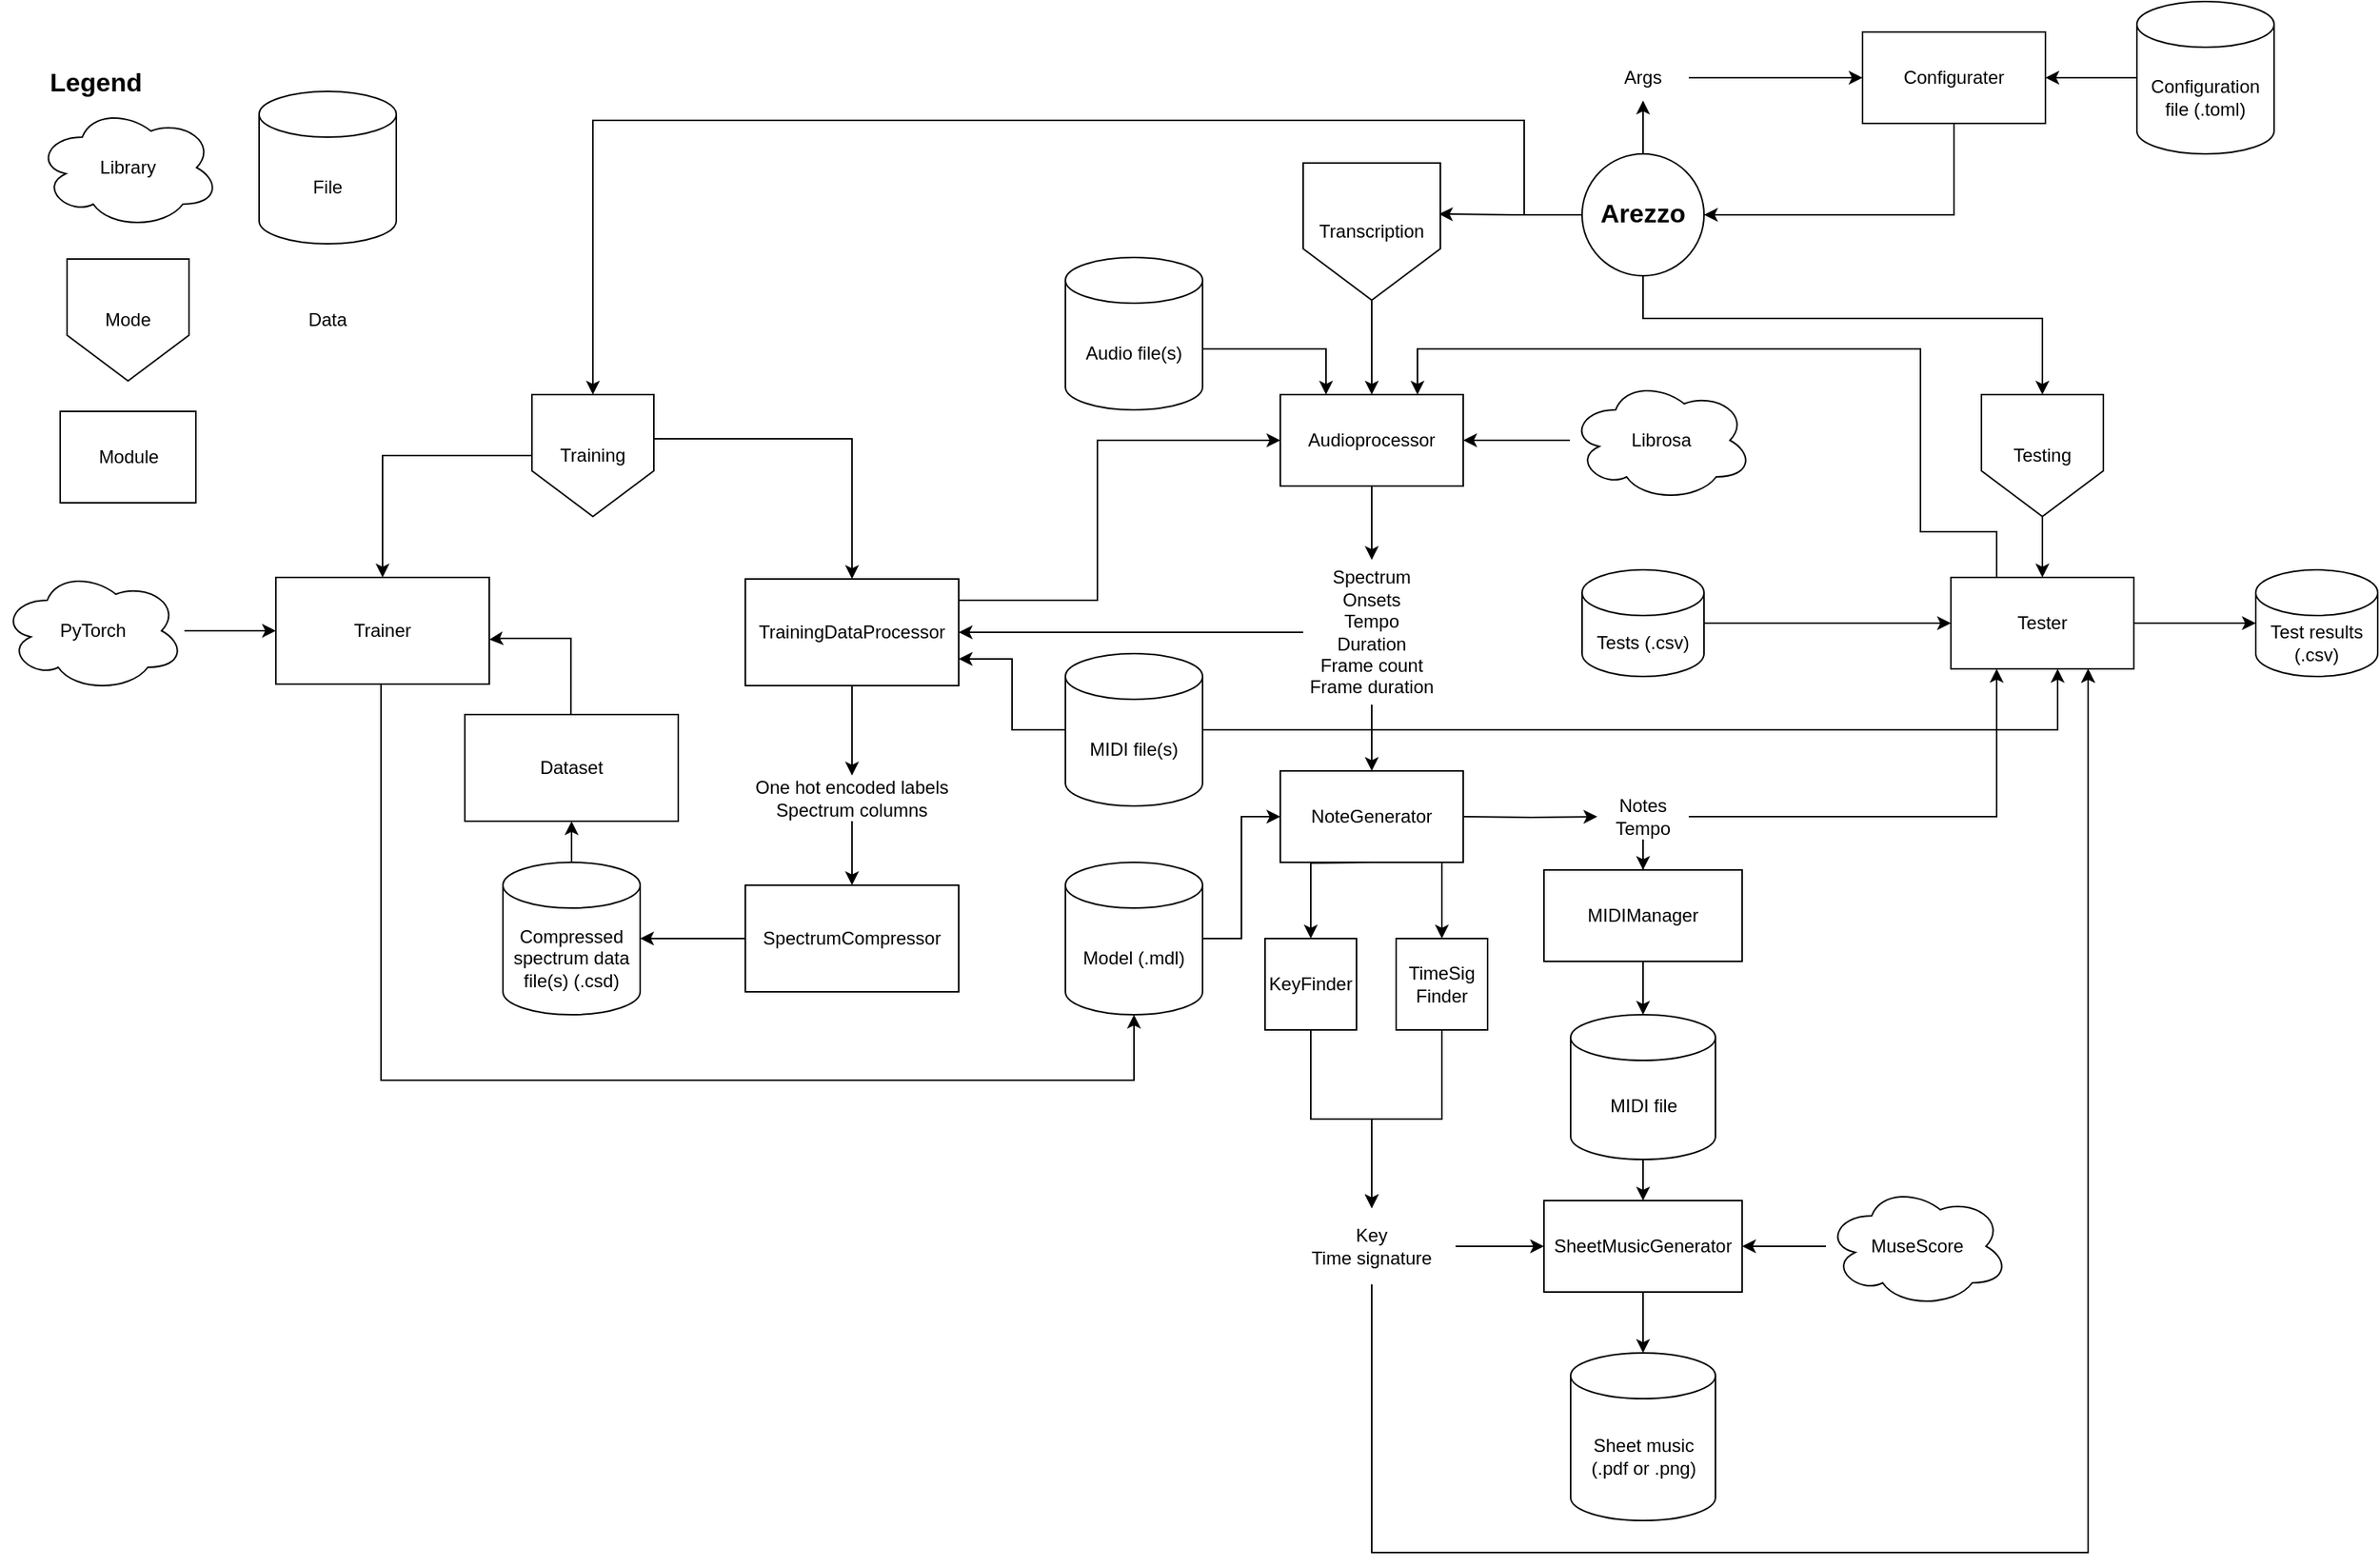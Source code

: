 <mxfile version="22.0.2" type="device">
  <diagram name="Page-1" id="2YBvvXClWsGukQMizWep">
    <mxGraphModel dx="1630" dy="1604" grid="1" gridSize="10" guides="1" tooltips="1" connect="1" arrows="1" fold="1" page="1" pageScale="1" pageWidth="850" pageHeight="1100" math="0" shadow="0">
      <root>
        <mxCell id="0" />
        <mxCell id="1" parent="0" />
        <mxCell id="1e91aIiLgdulqI0LddCd-154" style="edgeStyle=orthogonalEdgeStyle;rounded=0;orthogonalLoop=1;jettySize=auto;html=1;" parent="1" source="8j5bAUQHdlB80DdxA1oL-2" target="1e91aIiLgdulqI0LddCd-18" edge="1">
          <mxGeometry relative="1" as="geometry" />
        </mxCell>
        <mxCell id="8j5bAUQHdlB80DdxA1oL-2" value="Audioprocessor" style="rounded=0;whiteSpace=wrap;html=1;labelBackgroundColor=none;" parent="1" vertex="1">
          <mxGeometry x="330" y="180" width="120" height="60" as="geometry" />
        </mxCell>
        <mxCell id="1e91aIiLgdulqI0LddCd-110" style="edgeStyle=orthogonalEdgeStyle;rounded=0;orthogonalLoop=1;jettySize=auto;html=1;entryX=0.25;entryY=0;entryDx=0;entryDy=0;" parent="1" source="1e91aIiLgdulqI0LddCd-3" target="8j5bAUQHdlB80DdxA1oL-2" edge="1">
          <mxGeometry relative="1" as="geometry">
            <Array as="points">
              <mxPoint x="360" y="150" />
            </Array>
          </mxGeometry>
        </mxCell>
        <mxCell id="1e91aIiLgdulqI0LddCd-3" value="Audio file(s)" style="shape=cylinder3;whiteSpace=wrap;html=1;boundedLbl=1;backgroundOutline=1;size=15;" parent="1" vertex="1">
          <mxGeometry x="189" y="90" width="90" height="100" as="geometry" />
        </mxCell>
        <mxCell id="1e91aIiLgdulqI0LddCd-156" style="edgeStyle=orthogonalEdgeStyle;rounded=0;orthogonalLoop=1;jettySize=auto;html=1;entryX=0.5;entryY=0;entryDx=0;entryDy=0;" parent="1" source="1e91aIiLgdulqI0LddCd-18" target="1e91aIiLgdulqI0LddCd-19" edge="1">
          <mxGeometry relative="1" as="geometry" />
        </mxCell>
        <mxCell id="1e91aIiLgdulqI0LddCd-163" style="edgeStyle=orthogonalEdgeStyle;rounded=0;orthogonalLoop=1;jettySize=auto;html=1;entryX=1;entryY=0.5;entryDx=0;entryDy=0;" parent="1" source="1e91aIiLgdulqI0LddCd-18" target="1e91aIiLgdulqI0LddCd-33" edge="1">
          <mxGeometry relative="1" as="geometry" />
        </mxCell>
        <mxCell id="1e91aIiLgdulqI0LddCd-18" value="Spectrum&lt;br&gt;Onsets&lt;br&gt;Tempo&lt;br&gt;Duration&lt;br&gt;Frame count&lt;br&gt;Frame duration" style="text;html=1;strokeColor=none;fillColor=none;align=center;verticalAlign=middle;whiteSpace=wrap;rounded=0;fontStyle=0" parent="1" vertex="1">
          <mxGeometry x="345" y="288.5" width="90" height="95" as="geometry" />
        </mxCell>
        <mxCell id="1e91aIiLgdulqI0LddCd-111" style="edgeStyle=orthogonalEdgeStyle;rounded=0;orthogonalLoop=1;jettySize=auto;html=1;" parent="1" target="1e91aIiLgdulqI0LddCd-112" edge="1">
          <mxGeometry relative="1" as="geometry">
            <mxPoint x="500" y="457.0" as="targetPoint" />
            <mxPoint x="450" y="457" as="sourcePoint" />
          </mxGeometry>
        </mxCell>
        <mxCell id="1e91aIiLgdulqI0LddCd-122" style="edgeStyle=orthogonalEdgeStyle;rounded=0;orthogonalLoop=1;jettySize=auto;html=1;entryX=0.5;entryY=0;entryDx=0;entryDy=0;" parent="1" target="1e91aIiLgdulqI0LddCd-121" edge="1">
          <mxGeometry relative="1" as="geometry">
            <mxPoint x="390" y="487" as="sourcePoint" />
          </mxGeometry>
        </mxCell>
        <mxCell id="N6YMwE67by8admqazP7W-5" style="edgeStyle=orthogonalEdgeStyle;rounded=0;orthogonalLoop=1;jettySize=auto;html=1;entryX=0.5;entryY=0;entryDx=0;entryDy=0;" edge="1" parent="1" source="1e91aIiLgdulqI0LddCd-19" target="N6YMwE67by8admqazP7W-1">
          <mxGeometry relative="1" as="geometry">
            <Array as="points">
              <mxPoint x="436" y="500" />
              <mxPoint x="436" y="500" />
            </Array>
          </mxGeometry>
        </mxCell>
        <mxCell id="1e91aIiLgdulqI0LddCd-19" value="NoteGenerator" style="rounded=0;whiteSpace=wrap;html=1;labelBackgroundColor=none;" parent="1" vertex="1">
          <mxGeometry x="330" y="427" width="120" height="60" as="geometry" />
        </mxCell>
        <mxCell id="1e91aIiLgdulqI0LddCd-28" style="edgeStyle=orthogonalEdgeStyle;rounded=0;orthogonalLoop=1;jettySize=auto;html=1;entryX=0.5;entryY=0;entryDx=0;entryDy=0;" parent="1" source="1e91aIiLgdulqI0LddCd-27" target="8j5bAUQHdlB80DdxA1oL-2" edge="1">
          <mxGeometry relative="1" as="geometry" />
        </mxCell>
        <mxCell id="1e91aIiLgdulqI0LddCd-27" value="&lt;span style=&quot;font-weight: normal;&quot;&gt;Transcription&lt;/span&gt;" style="shape=offPageConnector;whiteSpace=wrap;html=1;fontStyle=1" parent="1" vertex="1">
          <mxGeometry x="345" y="28" width="90" height="90" as="geometry" />
        </mxCell>
        <mxCell id="1e91aIiLgdulqI0LddCd-35" style="edgeStyle=orthogonalEdgeStyle;rounded=0;orthogonalLoop=1;jettySize=auto;html=1;entryX=0.5;entryY=0;entryDx=0;entryDy=0;exitX=0.974;exitY=0.362;exitDx=0;exitDy=0;exitPerimeter=0;" parent="1" source="1e91aIiLgdulqI0LddCd-37" target="1e91aIiLgdulqI0LddCd-33" edge="1">
          <mxGeometry relative="1" as="geometry">
            <mxPoint x="69" y="227.478" as="sourcePoint" />
          </mxGeometry>
        </mxCell>
        <mxCell id="1e91aIiLgdulqI0LddCd-46" style="edgeStyle=orthogonalEdgeStyle;rounded=0;orthogonalLoop=1;jettySize=auto;html=1;entryX=0.5;entryY=0;entryDx=0;entryDy=0;" parent="1" source="1e91aIiLgdulqI0LddCd-33" target="1e91aIiLgdulqI0LddCd-45" edge="1">
          <mxGeometry relative="1" as="geometry" />
        </mxCell>
        <mxCell id="1e91aIiLgdulqI0LddCd-161" style="edgeStyle=orthogonalEdgeStyle;rounded=0;orthogonalLoop=1;jettySize=auto;html=1;entryX=0;entryY=0.5;entryDx=0;entryDy=0;" parent="1" target="8j5bAUQHdlB80DdxA1oL-2" edge="1">
          <mxGeometry relative="1" as="geometry">
            <mxPoint x="330" y="190" as="targetPoint" />
            <mxPoint x="10" y="315" as="sourcePoint" />
            <Array as="points">
              <mxPoint x="210" y="315" />
              <mxPoint x="210" y="210" />
            </Array>
          </mxGeometry>
        </mxCell>
        <mxCell id="1e91aIiLgdulqI0LddCd-33" value="TrainingDataProcessor" style="rounded=0;whiteSpace=wrap;html=1;" parent="1" vertex="1">
          <mxGeometry x="-21" y="301" width="140" height="70" as="geometry" />
        </mxCell>
        <mxCell id="1e91aIiLgdulqI0LddCd-70" style="edgeStyle=orthogonalEdgeStyle;rounded=0;orthogonalLoop=1;jettySize=auto;html=1;" parent="1" source="1e91aIiLgdulqI0LddCd-37" target="1e91aIiLgdulqI0LddCd-63" edge="1">
          <mxGeometry relative="1" as="geometry" />
        </mxCell>
        <mxCell id="1e91aIiLgdulqI0LddCd-37" value="Training" style="shape=offPageConnector;whiteSpace=wrap;html=1;" parent="1" vertex="1">
          <mxGeometry x="-161" y="180" width="80" height="80" as="geometry" />
        </mxCell>
        <mxCell id="1e91aIiLgdulqI0LddCd-43" style="edgeStyle=orthogonalEdgeStyle;rounded=0;orthogonalLoop=1;jettySize=auto;html=1;entryX=1;entryY=0.75;entryDx=0;entryDy=0;" parent="1" source="1e91aIiLgdulqI0LddCd-41" target="1e91aIiLgdulqI0LddCd-33" edge="1">
          <mxGeometry relative="1" as="geometry" />
        </mxCell>
        <mxCell id="N6YMwE67by8admqazP7W-13" style="edgeStyle=orthogonalEdgeStyle;rounded=0;orthogonalLoop=1;jettySize=auto;html=1;" edge="1" parent="1" source="1e91aIiLgdulqI0LddCd-41" target="1e91aIiLgdulqI0LddCd-105">
          <mxGeometry relative="1" as="geometry">
            <mxPoint x="840" y="370" as="targetPoint" />
            <Array as="points">
              <mxPoint x="840" y="400" />
            </Array>
          </mxGeometry>
        </mxCell>
        <mxCell id="1e91aIiLgdulqI0LddCd-41" value="MIDI file(s)" style="shape=cylinder3;whiteSpace=wrap;html=1;boundedLbl=1;backgroundOutline=1;size=15;" parent="1" vertex="1">
          <mxGeometry x="189" y="350" width="90" height="100" as="geometry" />
        </mxCell>
        <mxCell id="1e91aIiLgdulqI0LddCd-53" style="edgeStyle=orthogonalEdgeStyle;rounded=0;orthogonalLoop=1;jettySize=auto;html=1;entryX=0.5;entryY=0;entryDx=0;entryDy=0;" parent="1" source="1e91aIiLgdulqI0LddCd-45" target="1e91aIiLgdulqI0LddCd-49" edge="1">
          <mxGeometry relative="1" as="geometry" />
        </mxCell>
        <mxCell id="1e91aIiLgdulqI0LddCd-45" value="One hot encoded labels&lt;br&gt;Spectrum columns" style="text;strokeColor=none;fillColor=none;align=center;verticalAlign=middle;whiteSpace=wrap;rounded=0;html=1;" parent="1" vertex="1">
          <mxGeometry x="-16" y="430" width="130" height="30" as="geometry" />
        </mxCell>
        <mxCell id="1e91aIiLgdulqI0LddCd-49" value="SpectrumCompressor" style="rounded=0;whiteSpace=wrap;html=1;" parent="1" vertex="1">
          <mxGeometry x="-21" y="502" width="140" height="70" as="geometry" />
        </mxCell>
        <mxCell id="V__wKMQ4zCi76g_Hj0_8-3" style="edgeStyle=orthogonalEdgeStyle;rounded=0;orthogonalLoop=1;jettySize=auto;html=1;entryX=0.5;entryY=1;entryDx=0;entryDy=0;" parent="1" source="1e91aIiLgdulqI0LddCd-58" target="V__wKMQ4zCi76g_Hj0_8-1" edge="1">
          <mxGeometry relative="1" as="geometry" />
        </mxCell>
        <mxCell id="1e91aIiLgdulqI0LddCd-58" value="Compressed spectrum data file(s) (.csd)" style="shape=cylinder3;whiteSpace=wrap;html=1;boundedLbl=1;backgroundOutline=1;size=15;" parent="1" vertex="1">
          <mxGeometry x="-180" y="487" width="90" height="100" as="geometry" />
        </mxCell>
        <mxCell id="1e91aIiLgdulqI0LddCd-93" style="edgeStyle=orthogonalEdgeStyle;rounded=0;orthogonalLoop=1;jettySize=auto;html=1;entryX=0.5;entryY=1;entryDx=0;entryDy=0;entryPerimeter=0;" parent="1" target="1e91aIiLgdulqI0LddCd-91" edge="1">
          <mxGeometry relative="1" as="geometry">
            <mxPoint x="255" y="585" as="targetPoint" />
            <mxPoint x="-250.0" y="370" as="sourcePoint" />
            <Array as="points">
              <mxPoint x="-260" y="370" />
              <mxPoint x="-260" y="630" />
              <mxPoint x="234" y="630" />
            </Array>
          </mxGeometry>
        </mxCell>
        <mxCell id="1e91aIiLgdulqI0LddCd-63" value="Trainer" style="rounded=0;whiteSpace=wrap;html=1;" parent="1" vertex="1">
          <mxGeometry x="-329" y="300" width="140" height="70" as="geometry" />
        </mxCell>
        <mxCell id="1e91aIiLgdulqI0LddCd-160" style="edgeStyle=orthogonalEdgeStyle;rounded=0;orthogonalLoop=1;jettySize=auto;html=1;entryX=0;entryY=0.5;entryDx=0;entryDy=0;" parent="1" source="1e91aIiLgdulqI0LddCd-91" target="1e91aIiLgdulqI0LddCd-19" edge="1">
          <mxGeometry relative="1" as="geometry" />
        </mxCell>
        <mxCell id="1e91aIiLgdulqI0LddCd-91" value="Model (.mdl)" style="shape=cylinder3;whiteSpace=wrap;html=1;boundedLbl=1;backgroundOutline=1;size=15;" parent="1" vertex="1">
          <mxGeometry x="189" y="487" width="90" height="100" as="geometry" />
        </mxCell>
        <mxCell id="1e91aIiLgdulqI0LddCd-102" style="edgeStyle=orthogonalEdgeStyle;rounded=0;orthogonalLoop=1;jettySize=auto;html=1;" parent="1" source="1e91aIiLgdulqI0LddCd-95" target="8j5bAUQHdlB80DdxA1oL-2" edge="1">
          <mxGeometry relative="1" as="geometry" />
        </mxCell>
        <mxCell id="1e91aIiLgdulqI0LddCd-95" value="Librosa" style="ellipse;shape=cloud;whiteSpace=wrap;html=1;" parent="1" vertex="1">
          <mxGeometry x="520" y="170" width="120" height="80" as="geometry" />
        </mxCell>
        <mxCell id="1e91aIiLgdulqI0LddCd-99" style="edgeStyle=orthogonalEdgeStyle;rounded=0;orthogonalLoop=1;jettySize=auto;html=1;entryX=0;entryY=0.5;entryDx=0;entryDy=0;" parent="1" source="1e91aIiLgdulqI0LddCd-98" target="1e91aIiLgdulqI0LddCd-63" edge="1">
          <mxGeometry relative="1" as="geometry" />
        </mxCell>
        <mxCell id="1e91aIiLgdulqI0LddCd-98" value="PyTorch" style="ellipse;shape=cloud;whiteSpace=wrap;html=1;" parent="1" vertex="1">
          <mxGeometry x="-509" y="295" width="120" height="80" as="geometry" />
        </mxCell>
        <mxCell id="1e91aIiLgdulqI0LddCd-164" style="edgeStyle=orthogonalEdgeStyle;rounded=0;orthogonalLoop=1;jettySize=auto;html=1;entryX=0.75;entryY=0;entryDx=0;entryDy=0;exitX=0.25;exitY=0;exitDx=0;exitDy=0;" parent="1" source="1e91aIiLgdulqI0LddCd-105" target="8j5bAUQHdlB80DdxA1oL-2" edge="1">
          <mxGeometry relative="1" as="geometry">
            <mxPoint x="425" y="172.5" as="targetPoint" />
            <mxPoint x="800" y="310" as="sourcePoint" />
            <Array as="points">
              <mxPoint x="800" y="270" />
              <mxPoint x="750" y="270" />
              <mxPoint x="750" y="150" />
              <mxPoint x="420" y="150" />
            </Array>
          </mxGeometry>
        </mxCell>
        <mxCell id="1e91aIiLgdulqI0LddCd-105" value="Tester" style="rounded=0;whiteSpace=wrap;html=1;labelBackgroundColor=none;" parent="1" vertex="1">
          <mxGeometry x="770" y="300" width="120" height="60" as="geometry" />
        </mxCell>
        <mxCell id="1e91aIiLgdulqI0LddCd-108" value="" style="edgeStyle=orthogonalEdgeStyle;rounded=0;orthogonalLoop=1;jettySize=auto;html=1;" parent="1" source="1e91aIiLgdulqI0LddCd-107" target="1e91aIiLgdulqI0LddCd-105" edge="1">
          <mxGeometry relative="1" as="geometry" />
        </mxCell>
        <mxCell id="1e91aIiLgdulqI0LddCd-107" value="Testing" style="shape=offPageConnector;whiteSpace=wrap;html=1;" parent="1" vertex="1">
          <mxGeometry x="790" y="180" width="80" height="80" as="geometry" />
        </mxCell>
        <mxCell id="1e91aIiLgdulqI0LddCd-133" style="edgeStyle=orthogonalEdgeStyle;rounded=0;orthogonalLoop=1;jettySize=auto;html=1;" parent="1" source="1e91aIiLgdulqI0LddCd-112" target="1e91aIiLgdulqI0LddCd-132" edge="1">
          <mxGeometry relative="1" as="geometry" />
        </mxCell>
        <mxCell id="1e91aIiLgdulqI0LddCd-165" style="edgeStyle=orthogonalEdgeStyle;rounded=0;orthogonalLoop=1;jettySize=auto;html=1;entryX=0.25;entryY=1;entryDx=0;entryDy=0;" parent="1" source="1e91aIiLgdulqI0LddCd-112" target="1e91aIiLgdulqI0LddCd-105" edge="1">
          <mxGeometry relative="1" as="geometry" />
        </mxCell>
        <mxCell id="1e91aIiLgdulqI0LddCd-112" value="Notes&lt;br&gt;Tempo" style="text;html=1;strokeColor=none;fillColor=none;align=center;verticalAlign=middle;whiteSpace=wrap;rounded=0;" parent="1" vertex="1">
          <mxGeometry x="538" y="442.0" width="60" height="30" as="geometry" />
        </mxCell>
        <mxCell id="1e91aIiLgdulqI0LddCd-113" value="SheetMusicGenerator" style="rounded=0;whiteSpace=wrap;html=1;labelBackgroundColor=none;" parent="1" vertex="1">
          <mxGeometry x="503" y="709" width="130" height="60" as="geometry" />
        </mxCell>
        <mxCell id="1e91aIiLgdulqI0LddCd-118" style="edgeStyle=orthogonalEdgeStyle;rounded=0;orthogonalLoop=1;jettySize=auto;html=1;entryX=1;entryY=0.5;entryDx=0;entryDy=0;" parent="1" source="1e91aIiLgdulqI0LddCd-117" target="1e91aIiLgdulqI0LddCd-113" edge="1">
          <mxGeometry relative="1" as="geometry" />
        </mxCell>
        <mxCell id="1e91aIiLgdulqI0LddCd-117" value="MuseScore" style="ellipse;shape=cloud;whiteSpace=wrap;html=1;" parent="1" vertex="1">
          <mxGeometry x="688" y="699" width="120" height="80" as="geometry" />
        </mxCell>
        <mxCell id="1e91aIiLgdulqI0LddCd-138" style="edgeStyle=orthogonalEdgeStyle;rounded=0;orthogonalLoop=1;jettySize=auto;html=1;entryX=0.5;entryY=0;entryDx=0;entryDy=0;" parent="1" source="1e91aIiLgdulqI0LddCd-121" target="1e91aIiLgdulqI0LddCd-137" edge="1">
          <mxGeometry relative="1" as="geometry" />
        </mxCell>
        <mxCell id="1e91aIiLgdulqI0LddCd-121" value="KeyFinder" style="rounded=0;whiteSpace=wrap;html=1;labelBackgroundColor=none;" parent="1" vertex="1">
          <mxGeometry x="320" y="537" width="60" height="60" as="geometry" />
        </mxCell>
        <mxCell id="1e91aIiLgdulqI0LddCd-135" style="edgeStyle=orthogonalEdgeStyle;rounded=0;orthogonalLoop=1;jettySize=auto;html=1;entryX=0.5;entryY=0;entryDx=0;entryDy=0;entryPerimeter=0;" parent="1" source="1e91aIiLgdulqI0LddCd-132" target="1e91aIiLgdulqI0LddCd-142" edge="1">
          <mxGeometry relative="1" as="geometry">
            <mxPoint x="568" y="577.0" as="targetPoint" />
          </mxGeometry>
        </mxCell>
        <mxCell id="1e91aIiLgdulqI0LddCd-132" value="MIDIManager" style="rounded=0;whiteSpace=wrap;html=1;labelBackgroundColor=none;" parent="1" vertex="1">
          <mxGeometry x="503" y="492" width="130" height="60" as="geometry" />
        </mxCell>
        <mxCell id="1e91aIiLgdulqI0LddCd-139" style="edgeStyle=orthogonalEdgeStyle;rounded=0;orthogonalLoop=1;jettySize=auto;html=1;entryX=0;entryY=0.5;entryDx=0;entryDy=0;" parent="1" source="1e91aIiLgdulqI0LddCd-137" target="1e91aIiLgdulqI0LddCd-113" edge="1">
          <mxGeometry relative="1" as="geometry" />
        </mxCell>
        <mxCell id="1e91aIiLgdulqI0LddCd-170" style="edgeStyle=orthogonalEdgeStyle;rounded=0;orthogonalLoop=1;jettySize=auto;html=1;entryX=0.75;entryY=1;entryDx=0;entryDy=0;" parent="1" source="1e91aIiLgdulqI0LddCd-137" target="1e91aIiLgdulqI0LddCd-105" edge="1">
          <mxGeometry relative="1" as="geometry">
            <mxPoint x="430" y="1000" as="targetPoint" />
            <Array as="points">
              <mxPoint x="390" y="940" />
              <mxPoint x="860" y="940" />
            </Array>
          </mxGeometry>
        </mxCell>
        <mxCell id="1e91aIiLgdulqI0LddCd-137" value="Key&lt;br&gt;Time signature" style="text;html=1;strokeColor=none;fillColor=none;align=center;verticalAlign=middle;whiteSpace=wrap;rounded=0;" parent="1" vertex="1">
          <mxGeometry x="335" y="714" width="110" height="50" as="geometry" />
        </mxCell>
        <mxCell id="1e91aIiLgdulqI0LddCd-140" value="Sheet music (.pdf or .png)" style="shape=cylinder3;whiteSpace=wrap;html=1;boundedLbl=1;backgroundOutline=1;size=15;" parent="1" vertex="1">
          <mxGeometry x="520.5" y="809" width="95" height="110" as="geometry" />
        </mxCell>
        <mxCell id="1e91aIiLgdulqI0LddCd-141" style="edgeStyle=orthogonalEdgeStyle;rounded=0;orthogonalLoop=1;jettySize=auto;html=1;entryX=0.5;entryY=0;entryDx=0;entryDy=0;entryPerimeter=0;" parent="1" source="1e91aIiLgdulqI0LddCd-113" target="1e91aIiLgdulqI0LddCd-140" edge="1">
          <mxGeometry relative="1" as="geometry" />
        </mxCell>
        <mxCell id="1e91aIiLgdulqI0LddCd-159" style="edgeStyle=orthogonalEdgeStyle;rounded=0;orthogonalLoop=1;jettySize=auto;html=1;" parent="1" source="1e91aIiLgdulqI0LddCd-142" target="1e91aIiLgdulqI0LddCd-113" edge="1">
          <mxGeometry relative="1" as="geometry" />
        </mxCell>
        <mxCell id="1e91aIiLgdulqI0LddCd-142" value="MIDI file" style="shape=cylinder3;whiteSpace=wrap;html=1;boundedLbl=1;backgroundOutline=1;size=15;" parent="1" vertex="1">
          <mxGeometry x="520.5" y="587" width="95" height="95" as="geometry" />
        </mxCell>
        <mxCell id="1e91aIiLgdulqI0LddCd-172" style="edgeStyle=orthogonalEdgeStyle;rounded=0;orthogonalLoop=1;jettySize=auto;html=1;entryX=0;entryY=0.5;entryDx=0;entryDy=0;" parent="1" source="1e91aIiLgdulqI0LddCd-145" target="1e91aIiLgdulqI0LddCd-105" edge="1">
          <mxGeometry relative="1" as="geometry">
            <mxPoint x="750" y="330" as="targetPoint" />
          </mxGeometry>
        </mxCell>
        <mxCell id="1e91aIiLgdulqI0LddCd-145" value="Tests (.csv)" style="shape=cylinder3;whiteSpace=wrap;html=1;boundedLbl=1;backgroundOutline=1;size=15;" parent="1" vertex="1">
          <mxGeometry x="528" y="295" width="80" height="70" as="geometry" />
        </mxCell>
        <mxCell id="1e91aIiLgdulqI0LddCd-166" value="Test results (.csv)" style="shape=cylinder3;whiteSpace=wrap;html=1;boundedLbl=1;backgroundOutline=1;size=15;" parent="1" vertex="1">
          <mxGeometry x="970" y="295" width="80" height="70" as="geometry" />
        </mxCell>
        <mxCell id="1e91aIiLgdulqI0LddCd-167" style="edgeStyle=orthogonalEdgeStyle;rounded=0;orthogonalLoop=1;jettySize=auto;html=1;entryX=0;entryY=0.5;entryDx=0;entryDy=0;entryPerimeter=0;" parent="1" source="1e91aIiLgdulqI0LddCd-105" target="1e91aIiLgdulqI0LddCd-166" edge="1">
          <mxGeometry relative="1" as="geometry" />
        </mxCell>
        <mxCell id="6PN_P6295LHwlHT6Q0YC-1" style="edgeStyle=orthogonalEdgeStyle;rounded=0;orthogonalLoop=1;jettySize=auto;html=1;entryX=1;entryY=0.5;entryDx=0;entryDy=0;entryPerimeter=0;" parent="1" source="1e91aIiLgdulqI0LddCd-49" target="1e91aIiLgdulqI0LddCd-58" edge="1">
          <mxGeometry relative="1" as="geometry">
            <Array as="points">
              <mxPoint x="-40" y="537" />
              <mxPoint x="-40" y="537" />
            </Array>
          </mxGeometry>
        </mxCell>
        <mxCell id="UiNQY2pJxulWzedXnI5g-1" value="Library" style="ellipse;shape=cloud;whiteSpace=wrap;html=1;" parent="1" vertex="1">
          <mxGeometry x="-486" y="-9" width="120" height="80" as="geometry" />
        </mxCell>
        <mxCell id="UiNQY2pJxulWzedXnI5g-2" value="Mode" style="shape=offPageConnector;whiteSpace=wrap;html=1;" parent="1" vertex="1">
          <mxGeometry x="-466" y="91" width="80" height="80" as="geometry" />
        </mxCell>
        <mxCell id="UiNQY2pJxulWzedXnI5g-3" value="Module" style="rounded=0;whiteSpace=wrap;html=1;" parent="1" vertex="1">
          <mxGeometry x="-470.5" y="191" width="89" height="60" as="geometry" />
        </mxCell>
        <mxCell id="UiNQY2pJxulWzedXnI5g-4" value="Data" style="text;strokeColor=none;fillColor=none;align=center;verticalAlign=middle;whiteSpace=wrap;rounded=0;html=1;" parent="1" vertex="1">
          <mxGeometry x="-360" y="107" width="130" height="48" as="geometry" />
        </mxCell>
        <mxCell id="UiNQY2pJxulWzedXnI5g-5" value="File" style="shape=cylinder3;whiteSpace=wrap;html=1;boundedLbl=1;backgroundOutline=1;size=15;" parent="1" vertex="1">
          <mxGeometry x="-340" y="-19" width="90" height="100" as="geometry" />
        </mxCell>
        <mxCell id="UiNQY2pJxulWzedXnI5g-6" value="&lt;font style=&quot;font-size: 17px;&quot;&gt;&lt;b&gt;Legend&lt;/b&gt;&lt;/font&gt;" style="text;html=1;strokeColor=none;fillColor=none;align=center;verticalAlign=middle;whiteSpace=wrap;rounded=0;" parent="1" vertex="1">
          <mxGeometry x="-477" y="-39" width="60" height="30" as="geometry" />
        </mxCell>
        <mxCell id="MsXNKxyrm7HTchD_hshc-11" style="edgeStyle=orthogonalEdgeStyle;rounded=0;orthogonalLoop=1;jettySize=auto;html=1;entryX=0.5;entryY=1;entryDx=0;entryDy=0;" parent="1" source="MsXNKxyrm7HTchD_hshc-2" target="MsXNKxyrm7HTchD_hshc-8" edge="1">
          <mxGeometry relative="1" as="geometry" />
        </mxCell>
        <mxCell id="MsXNKxyrm7HTchD_hshc-28" style="edgeStyle=orthogonalEdgeStyle;rounded=0;orthogonalLoop=1;jettySize=auto;html=1;entryX=0.5;entryY=0;entryDx=0;entryDy=0;" parent="1" source="MsXNKxyrm7HTchD_hshc-2" target="1e91aIiLgdulqI0LddCd-107" edge="1">
          <mxGeometry relative="1" as="geometry">
            <mxPoint x="820" y="160" as="targetPoint" />
            <Array as="points">
              <mxPoint x="568" y="130" />
              <mxPoint x="830" y="130" />
            </Array>
          </mxGeometry>
        </mxCell>
        <mxCell id="MsXNKxyrm7HTchD_hshc-2" value="&lt;b style=&quot;font-size: 17px;&quot;&gt;&lt;font style=&quot;font-size: 17px;&quot;&gt;Arezzo&lt;/font&gt;&lt;/b&gt;" style="ellipse;whiteSpace=wrap;html=1;aspect=fixed;fontSize=17;" parent="1" vertex="1">
          <mxGeometry x="528" y="22" width="80" height="80" as="geometry" />
        </mxCell>
        <mxCell id="MsXNKxyrm7HTchD_hshc-17" style="edgeStyle=orthogonalEdgeStyle;rounded=0;orthogonalLoop=1;jettySize=auto;html=1;entryX=1;entryY=0.5;entryDx=0;entryDy=0;" parent="1" source="MsXNKxyrm7HTchD_hshc-5" target="MsXNKxyrm7HTchD_hshc-2" edge="1">
          <mxGeometry relative="1" as="geometry">
            <mxPoint x="618" y="74" as="targetPoint" />
            <Array as="points">
              <mxPoint x="772" y="62" />
            </Array>
          </mxGeometry>
        </mxCell>
        <mxCell id="MsXNKxyrm7HTchD_hshc-5" value="Configurater" style="rounded=0;whiteSpace=wrap;html=1;labelBackgroundColor=none;" parent="1" vertex="1">
          <mxGeometry x="712" y="-58" width="120" height="60" as="geometry" />
        </mxCell>
        <mxCell id="MsXNKxyrm7HTchD_hshc-6" style="edgeStyle=orthogonalEdgeStyle;rounded=0;orthogonalLoop=1;jettySize=auto;html=1;entryX=1;entryY=0.5;entryDx=0;entryDy=0;" parent="1" source="MsXNKxyrm7HTchD_hshc-7" target="MsXNKxyrm7HTchD_hshc-5" edge="1">
          <mxGeometry relative="1" as="geometry" />
        </mxCell>
        <mxCell id="MsXNKxyrm7HTchD_hshc-7" value="Configuration file (.toml)" style="shape=cylinder3;whiteSpace=wrap;html=1;boundedLbl=1;backgroundOutline=1;size=15;" parent="1" vertex="1">
          <mxGeometry x="892" y="-78" width="90" height="100" as="geometry" />
        </mxCell>
        <mxCell id="MsXNKxyrm7HTchD_hshc-12" style="edgeStyle=orthogonalEdgeStyle;rounded=0;orthogonalLoop=1;jettySize=auto;html=1;entryX=0;entryY=0.5;entryDx=0;entryDy=0;" parent="1" source="MsXNKxyrm7HTchD_hshc-8" target="MsXNKxyrm7HTchD_hshc-5" edge="1">
          <mxGeometry relative="1" as="geometry">
            <mxPoint x="674" y="-28" as="targetPoint" />
          </mxGeometry>
        </mxCell>
        <mxCell id="MsXNKxyrm7HTchD_hshc-8" value="Args" style="text;html=1;strokeColor=none;fillColor=none;align=center;verticalAlign=middle;whiteSpace=wrap;rounded=0;" parent="1" vertex="1">
          <mxGeometry x="538" y="-43" width="60" height="30" as="geometry" />
        </mxCell>
        <mxCell id="MsXNKxyrm7HTchD_hshc-27" style="edgeStyle=orthogonalEdgeStyle;rounded=0;orthogonalLoop=1;jettySize=auto;html=1;entryX=0.99;entryY=0.372;entryDx=0;entryDy=0;entryPerimeter=0;" parent="1" source="MsXNKxyrm7HTchD_hshc-2" target="1e91aIiLgdulqI0LddCd-27" edge="1">
          <mxGeometry relative="1" as="geometry" />
        </mxCell>
        <mxCell id="MsXNKxyrm7HTchD_hshc-29" value="" style="endArrow=classic;html=1;rounded=0;entryX=0.5;entryY=0;entryDx=0;entryDy=0;" parent="1" target="1e91aIiLgdulqI0LddCd-37" edge="1">
          <mxGeometry width="50" height="50" relative="1" as="geometry">
            <mxPoint x="490" y="62" as="sourcePoint" />
            <mxPoint x="-120" as="targetPoint" />
            <Array as="points">
              <mxPoint x="490" />
              <mxPoint x="-121" />
            </Array>
          </mxGeometry>
        </mxCell>
        <mxCell id="V__wKMQ4zCi76g_Hj0_8-7" style="edgeStyle=orthogonalEdgeStyle;rounded=0;orthogonalLoop=1;jettySize=auto;html=1;entryX=1.003;entryY=0.583;entryDx=0;entryDy=0;entryPerimeter=0;" parent="1" edge="1">
          <mxGeometry relative="1" as="geometry">
            <mxPoint x="-189.0" y="340.81" as="targetPoint" />
            <mxPoint x="-135.409" y="390" as="sourcePoint" />
            <Array as="points">
              <mxPoint x="-135.42" y="340" />
              <mxPoint x="-180.42" y="340" />
            </Array>
          </mxGeometry>
        </mxCell>
        <mxCell id="V__wKMQ4zCi76g_Hj0_8-1" value="Dataset" style="rounded=0;whiteSpace=wrap;html=1;" parent="1" vertex="1">
          <mxGeometry x="-205" y="390" width="140" height="70" as="geometry" />
        </mxCell>
        <mxCell id="N6YMwE67by8admqazP7W-15" style="edgeStyle=orthogonalEdgeStyle;rounded=0;orthogonalLoop=1;jettySize=auto;html=1;" edge="1" parent="1" source="N6YMwE67by8admqazP7W-1" target="1e91aIiLgdulqI0LddCd-137">
          <mxGeometry relative="1" as="geometry" />
        </mxCell>
        <mxCell id="N6YMwE67by8admqazP7W-1" value="TimeSig&lt;br&gt;Finder" style="rounded=0;whiteSpace=wrap;html=1;labelBackgroundColor=none;" vertex="1" parent="1">
          <mxGeometry x="406" y="537" width="60" height="60" as="geometry" />
        </mxCell>
        <mxCell id="N6YMwE67by8admqazP7W-11" style="edgeStyle=orthogonalEdgeStyle;rounded=0;orthogonalLoop=1;jettySize=auto;html=1;entryX=0.75;entryY=1;entryDx=0;entryDy=0;" edge="1" parent="1">
          <mxGeometry relative="1" as="geometry">
            <mxPoint x="860" y="360" as="targetPoint" />
            <Array as="points">
              <mxPoint x="390" y="940" />
              <mxPoint x="860" y="940" />
            </Array>
            <mxPoint x="390" y="764" as="sourcePoint" />
          </mxGeometry>
        </mxCell>
      </root>
    </mxGraphModel>
  </diagram>
</mxfile>
